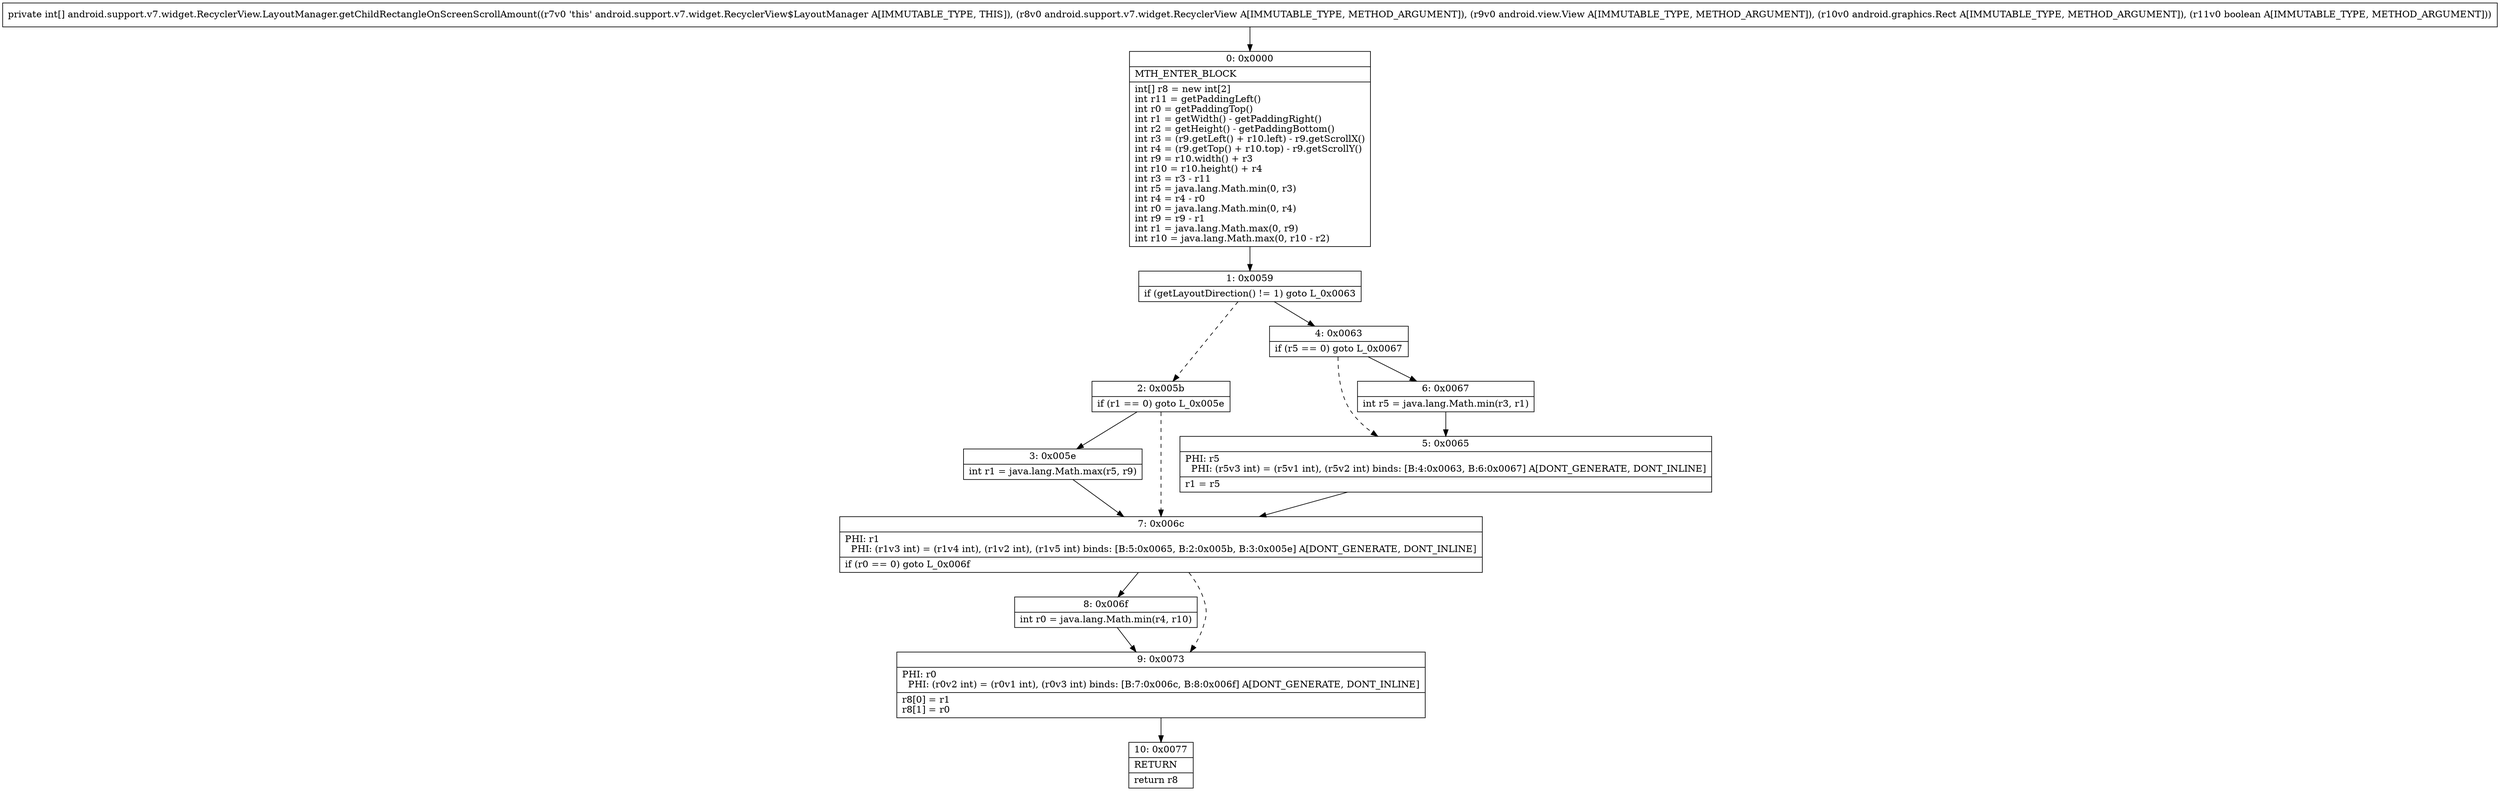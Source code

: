 digraph "CFG forandroid.support.v7.widget.RecyclerView.LayoutManager.getChildRectangleOnScreenScrollAmount(Landroid\/support\/v7\/widget\/RecyclerView;Landroid\/view\/View;Landroid\/graphics\/Rect;Z)[I" {
Node_0 [shape=record,label="{0\:\ 0x0000|MTH_ENTER_BLOCK\l|int[] r8 = new int[2]\lint r11 = getPaddingLeft()\lint r0 = getPaddingTop()\lint r1 = getWidth() \- getPaddingRight()\lint r2 = getHeight() \- getPaddingBottom()\lint r3 = (r9.getLeft() + r10.left) \- r9.getScrollX()\lint r4 = (r9.getTop() + r10.top) \- r9.getScrollY()\lint r9 = r10.width() + r3\lint r10 = r10.height() + r4\lint r3 = r3 \- r11\lint r5 = java.lang.Math.min(0, r3)\lint r4 = r4 \- r0\lint r0 = java.lang.Math.min(0, r4)\lint r9 = r9 \- r1\lint r1 = java.lang.Math.max(0, r9)\lint r10 = java.lang.Math.max(0, r10 \- r2)\l}"];
Node_1 [shape=record,label="{1\:\ 0x0059|if (getLayoutDirection() != 1) goto L_0x0063\l}"];
Node_2 [shape=record,label="{2\:\ 0x005b|if (r1 == 0) goto L_0x005e\l}"];
Node_3 [shape=record,label="{3\:\ 0x005e|int r1 = java.lang.Math.max(r5, r9)\l}"];
Node_4 [shape=record,label="{4\:\ 0x0063|if (r5 == 0) goto L_0x0067\l}"];
Node_5 [shape=record,label="{5\:\ 0x0065|PHI: r5 \l  PHI: (r5v3 int) = (r5v1 int), (r5v2 int) binds: [B:4:0x0063, B:6:0x0067] A[DONT_GENERATE, DONT_INLINE]\l|r1 = r5\l}"];
Node_6 [shape=record,label="{6\:\ 0x0067|int r5 = java.lang.Math.min(r3, r1)\l}"];
Node_7 [shape=record,label="{7\:\ 0x006c|PHI: r1 \l  PHI: (r1v3 int) = (r1v4 int), (r1v2 int), (r1v5 int) binds: [B:5:0x0065, B:2:0x005b, B:3:0x005e] A[DONT_GENERATE, DONT_INLINE]\l|if (r0 == 0) goto L_0x006f\l}"];
Node_8 [shape=record,label="{8\:\ 0x006f|int r0 = java.lang.Math.min(r4, r10)\l}"];
Node_9 [shape=record,label="{9\:\ 0x0073|PHI: r0 \l  PHI: (r0v2 int) = (r0v1 int), (r0v3 int) binds: [B:7:0x006c, B:8:0x006f] A[DONT_GENERATE, DONT_INLINE]\l|r8[0] = r1\lr8[1] = r0\l}"];
Node_10 [shape=record,label="{10\:\ 0x0077|RETURN\l|return r8\l}"];
MethodNode[shape=record,label="{private int[] android.support.v7.widget.RecyclerView.LayoutManager.getChildRectangleOnScreenScrollAmount((r7v0 'this' android.support.v7.widget.RecyclerView$LayoutManager A[IMMUTABLE_TYPE, THIS]), (r8v0 android.support.v7.widget.RecyclerView A[IMMUTABLE_TYPE, METHOD_ARGUMENT]), (r9v0 android.view.View A[IMMUTABLE_TYPE, METHOD_ARGUMENT]), (r10v0 android.graphics.Rect A[IMMUTABLE_TYPE, METHOD_ARGUMENT]), (r11v0 boolean A[IMMUTABLE_TYPE, METHOD_ARGUMENT])) }"];
MethodNode -> Node_0;
Node_0 -> Node_1;
Node_1 -> Node_2[style=dashed];
Node_1 -> Node_4;
Node_2 -> Node_3;
Node_2 -> Node_7[style=dashed];
Node_3 -> Node_7;
Node_4 -> Node_5[style=dashed];
Node_4 -> Node_6;
Node_5 -> Node_7;
Node_6 -> Node_5;
Node_7 -> Node_8;
Node_7 -> Node_9[style=dashed];
Node_8 -> Node_9;
Node_9 -> Node_10;
}

